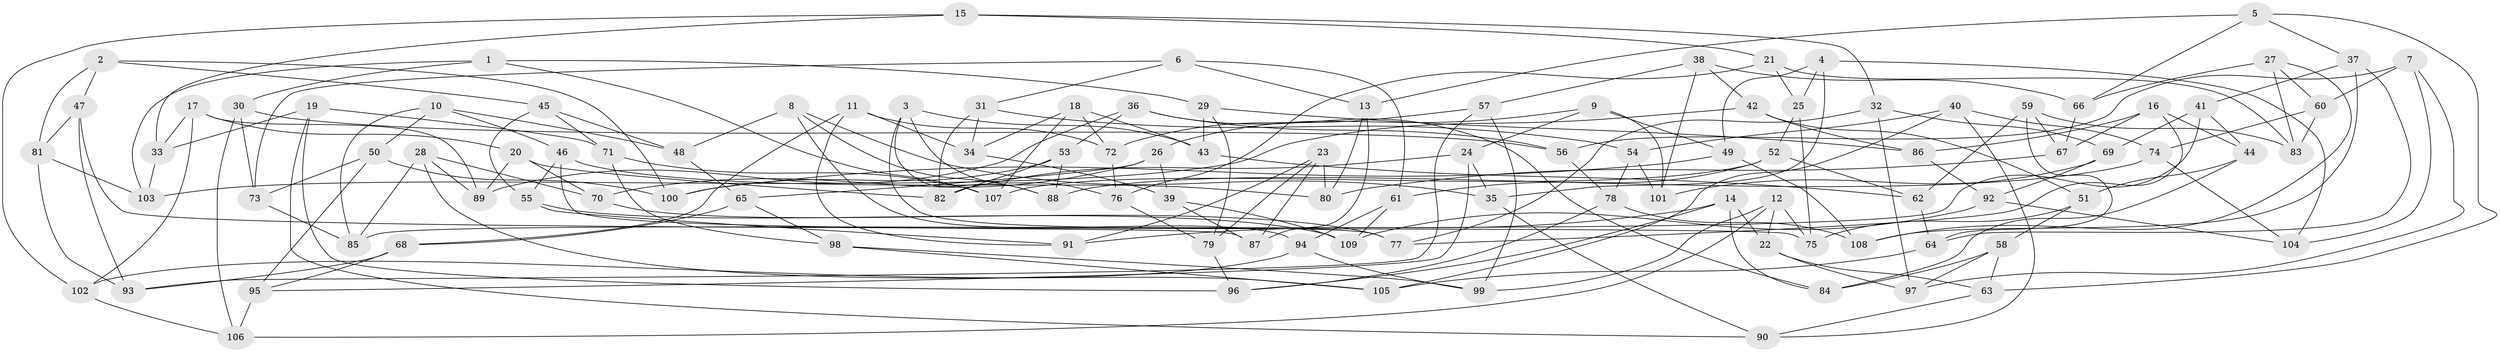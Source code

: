 // coarse degree distribution, {4: 0.6181818181818182, 8: 0.03636363636363636, 9: 0.07272727272727272, 11: 0.05454545454545454, 7: 0.03636363636363636, 3: 0.07272727272727272, 10: 0.05454545454545454, 12: 0.01818181818181818, 5: 0.01818181818181818, 2: 0.01818181818181818}
// Generated by graph-tools (version 1.1) at 2025/53/03/04/25 22:53:49]
// undirected, 109 vertices, 218 edges
graph export_dot {
  node [color=gray90,style=filled];
  1;
  2;
  3;
  4;
  5;
  6;
  7;
  8;
  9;
  10;
  11;
  12;
  13;
  14;
  15;
  16;
  17;
  18;
  19;
  20;
  21;
  22;
  23;
  24;
  25;
  26;
  27;
  28;
  29;
  30;
  31;
  32;
  33;
  34;
  35;
  36;
  37;
  38;
  39;
  40;
  41;
  42;
  43;
  44;
  45;
  46;
  47;
  48;
  49;
  50;
  51;
  52;
  53;
  54;
  55;
  56;
  57;
  58;
  59;
  60;
  61;
  62;
  63;
  64;
  65;
  66;
  67;
  68;
  69;
  70;
  71;
  72;
  73;
  74;
  75;
  76;
  77;
  78;
  79;
  80;
  81;
  82;
  83;
  84;
  85;
  86;
  87;
  88;
  89;
  90;
  91;
  92;
  93;
  94;
  95;
  96;
  97;
  98;
  99;
  100;
  101;
  102;
  103;
  104;
  105;
  106;
  107;
  108;
  109;
  1 -- 103;
  1 -- 29;
  1 -- 107;
  1 -- 30;
  2 -- 100;
  2 -- 47;
  2 -- 81;
  2 -- 45;
  3 -- 88;
  3 -- 77;
  3 -- 76;
  3 -- 43;
  4 -- 25;
  4 -- 49;
  4 -- 104;
  4 -- 35;
  5 -- 37;
  5 -- 13;
  5 -- 63;
  5 -- 66;
  6 -- 31;
  6 -- 61;
  6 -- 73;
  6 -- 13;
  7 -- 104;
  7 -- 60;
  7 -- 97;
  7 -- 56;
  8 -- 35;
  8 -- 88;
  8 -- 94;
  8 -- 48;
  9 -- 26;
  9 -- 49;
  9 -- 24;
  9 -- 101;
  10 -- 50;
  10 -- 85;
  10 -- 48;
  10 -- 46;
  11 -- 72;
  11 -- 34;
  11 -- 91;
  11 -- 68;
  12 -- 106;
  12 -- 75;
  12 -- 99;
  12 -- 22;
  13 -- 80;
  13 -- 87;
  14 -- 22;
  14 -- 84;
  14 -- 91;
  14 -- 96;
  15 -- 32;
  15 -- 33;
  15 -- 102;
  15 -- 21;
  16 -- 77;
  16 -- 44;
  16 -- 67;
  16 -- 86;
  17 -- 20;
  17 -- 102;
  17 -- 33;
  17 -- 89;
  18 -- 107;
  18 -- 34;
  18 -- 43;
  18 -- 72;
  19 -- 96;
  19 -- 71;
  19 -- 90;
  19 -- 33;
  20 -- 82;
  20 -- 89;
  20 -- 70;
  21 -- 25;
  21 -- 83;
  21 -- 76;
  22 -- 97;
  22 -- 63;
  23 -- 87;
  23 -- 80;
  23 -- 91;
  23 -- 79;
  24 -- 35;
  24 -- 82;
  24 -- 95;
  25 -- 75;
  25 -- 52;
  26 -- 39;
  26 -- 65;
  26 -- 70;
  27 -- 60;
  27 -- 66;
  27 -- 108;
  27 -- 83;
  28 -- 70;
  28 -- 105;
  28 -- 89;
  28 -- 85;
  29 -- 79;
  29 -- 86;
  29 -- 43;
  30 -- 73;
  30 -- 56;
  30 -- 106;
  31 -- 54;
  31 -- 34;
  31 -- 82;
  32 -- 97;
  32 -- 77;
  32 -- 69;
  33 -- 103;
  34 -- 39;
  35 -- 90;
  36 -- 53;
  36 -- 84;
  36 -- 56;
  36 -- 89;
  37 -- 108;
  37 -- 64;
  37 -- 41;
  38 -- 101;
  38 -- 57;
  38 -- 66;
  38 -- 42;
  39 -- 109;
  39 -- 87;
  40 -- 90;
  40 -- 105;
  40 -- 74;
  40 -- 54;
  41 -- 69;
  41 -- 85;
  41 -- 44;
  42 -- 103;
  42 -- 51;
  42 -- 86;
  43 -- 62;
  44 -- 51;
  44 -- 84;
  45 -- 71;
  45 -- 48;
  45 -- 55;
  46 -- 55;
  46 -- 87;
  46 -- 80;
  47 -- 93;
  47 -- 81;
  47 -- 75;
  48 -- 65;
  49 -- 100;
  49 -- 108;
  50 -- 100;
  50 -- 95;
  50 -- 73;
  51 -- 58;
  51 -- 75;
  52 -- 61;
  52 -- 62;
  52 -- 107;
  53 -- 88;
  53 -- 100;
  53 -- 82;
  54 -- 78;
  54 -- 101;
  55 -- 109;
  55 -- 91;
  56 -- 78;
  57 -- 99;
  57 -- 93;
  57 -- 72;
  58 -- 63;
  58 -- 97;
  58 -- 84;
  59 -- 62;
  59 -- 64;
  59 -- 83;
  59 -- 67;
  60 -- 74;
  60 -- 83;
  61 -- 109;
  61 -- 94;
  62 -- 64;
  63 -- 90;
  64 -- 105;
  65 -- 68;
  65 -- 98;
  66 -- 67;
  67 -- 80;
  68 -- 95;
  68 -- 93;
  69 -- 92;
  69 -- 101;
  70 -- 77;
  71 -- 107;
  71 -- 98;
  72 -- 76;
  73 -- 85;
  74 -- 88;
  74 -- 104;
  76 -- 79;
  78 -- 108;
  78 -- 96;
  79 -- 96;
  81 -- 103;
  81 -- 93;
  86 -- 92;
  92 -- 104;
  92 -- 109;
  94 -- 99;
  94 -- 102;
  95 -- 106;
  98 -- 105;
  98 -- 99;
  102 -- 106;
}
